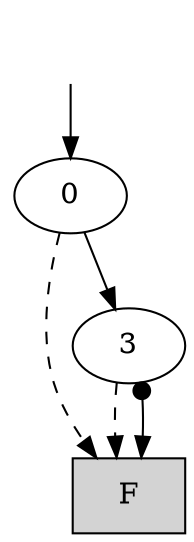 digraph "DD" {
graph [dpi = 300];
center = true;
edge [dir = forward];
root [style=invis];
root -> 23 [style=solid dir=both arrowtail=none];
23 [label="0"];
0 [shape=box, style=filled, label="F"];
5 [label="3"];
5 -> 0 [style=dashed];
5 -> 0 [style=solid dir=both arrowtail=dot];
23 -> 0 [style=dashed];
23 -> 5 [style=solid dir=both arrowtail=none];
}
